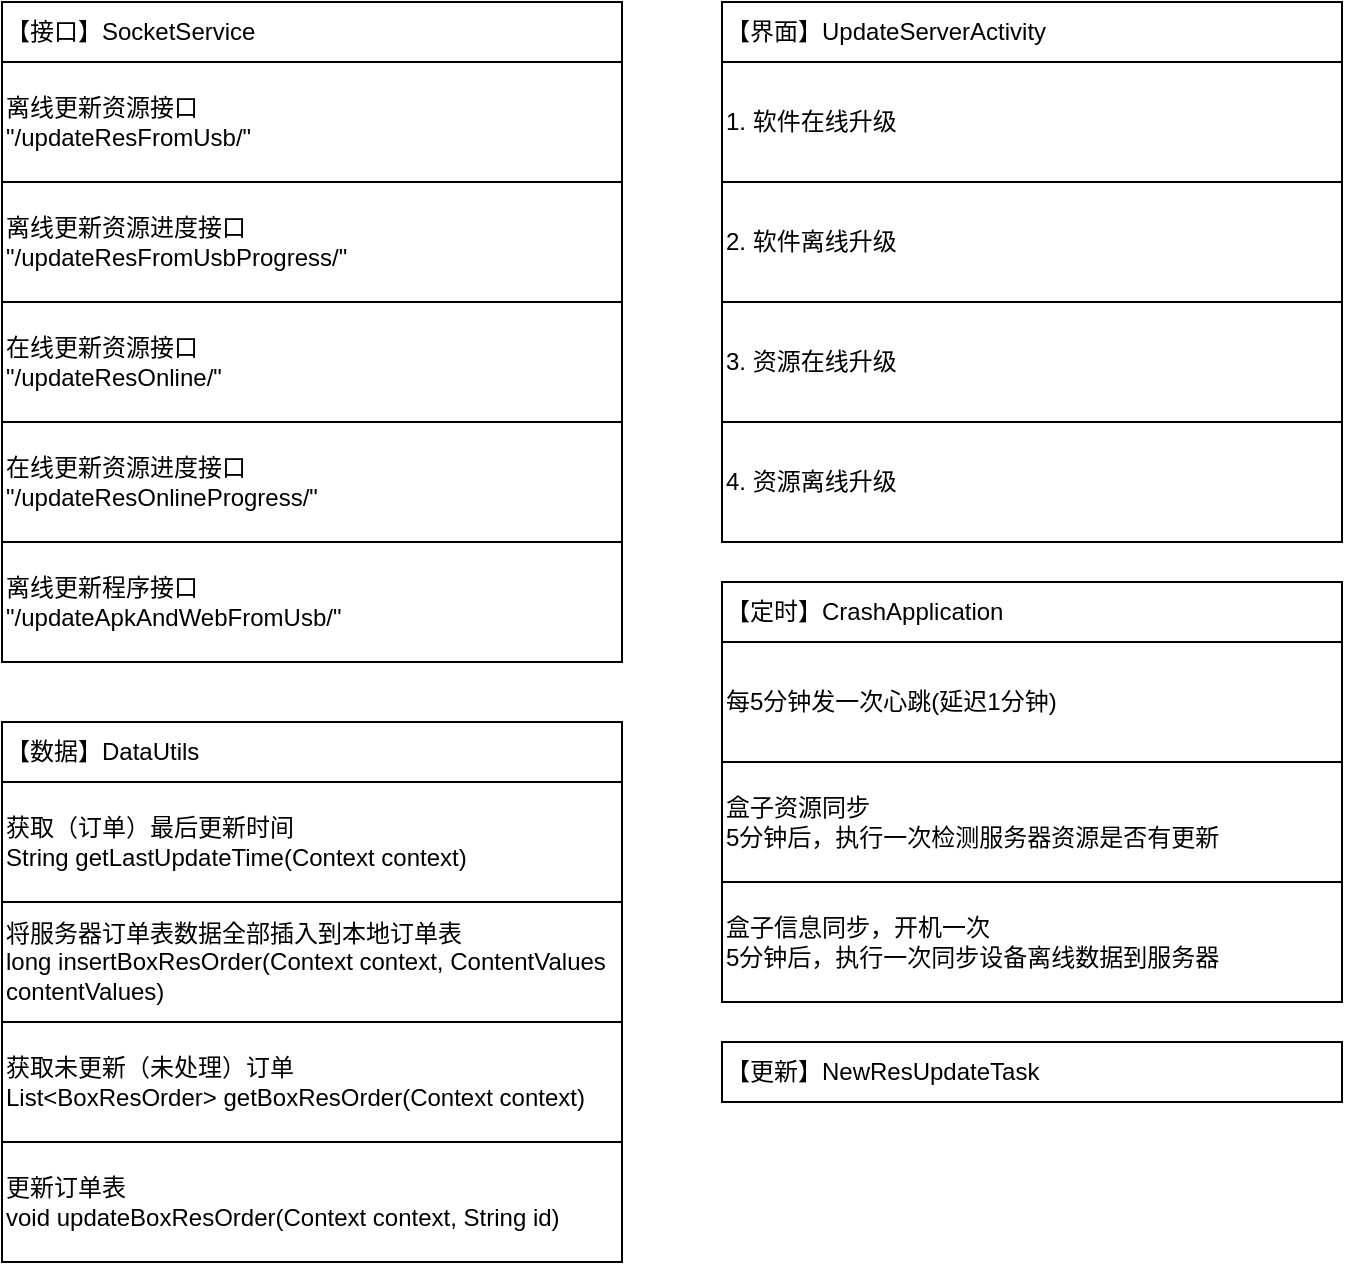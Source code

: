 <mxfile version="16.6.2" type="github">
  <diagram id="l3UoU12UBDZ79Bp-kKOp" name="Page-1">
    <mxGraphModel dx="1422" dy="762" grid="1" gridSize="10" guides="1" tooltips="1" connect="1" arrows="1" fold="1" page="1" pageScale="1" pageWidth="827" pageHeight="1169" math="0" shadow="0">
      <root>
        <mxCell id="0" />
        <mxCell id="1" parent="0" />
        <mxCell id="DFO-0ac6-ra-kcL9trr5-8" value="" style="group" vertex="1" connectable="0" parent="1">
          <mxGeometry x="20" y="10" width="310" height="330" as="geometry" />
        </mxCell>
        <mxCell id="DFO-0ac6-ra-kcL9trr5-2" value="【接口】SocketService" style="rounded=0;whiteSpace=wrap;html=1;align=left;" vertex="1" parent="DFO-0ac6-ra-kcL9trr5-8">
          <mxGeometry width="310" height="30" as="geometry" />
        </mxCell>
        <mxCell id="DFO-0ac6-ra-kcL9trr5-3" value="离线更新资源接口&lt;br&gt;&quot;/updateResFromUsb/&quot;" style="rounded=0;whiteSpace=wrap;html=1;align=left;" vertex="1" parent="DFO-0ac6-ra-kcL9trr5-8">
          <mxGeometry y="30" width="310" height="60" as="geometry" />
        </mxCell>
        <mxCell id="DFO-0ac6-ra-kcL9trr5-4" value="离线更新资源进度接口&lt;br&gt;&quot;/updateResFromUsbProgress/&quot;" style="rounded=0;whiteSpace=wrap;html=1;align=left;" vertex="1" parent="DFO-0ac6-ra-kcL9trr5-8">
          <mxGeometry y="90" width="310" height="60" as="geometry" />
        </mxCell>
        <mxCell id="DFO-0ac6-ra-kcL9trr5-5" value="在线更新资源接口&lt;br&gt;&quot;/updateResOnline/&quot;" style="rounded=0;whiteSpace=wrap;html=1;align=left;" vertex="1" parent="DFO-0ac6-ra-kcL9trr5-8">
          <mxGeometry y="150" width="310" height="60" as="geometry" />
        </mxCell>
        <mxCell id="DFO-0ac6-ra-kcL9trr5-6" value="在线更新资源进度接口&lt;br&gt;&quot;/updateResOnlineProgress/&quot;" style="rounded=0;whiteSpace=wrap;html=1;align=left;" vertex="1" parent="DFO-0ac6-ra-kcL9trr5-8">
          <mxGeometry y="210" width="310" height="60" as="geometry" />
        </mxCell>
        <mxCell id="DFO-0ac6-ra-kcL9trr5-7" value="离线更新程序接口&lt;br&gt;&quot;/updateApkAndWebFromUsb/&quot;" style="rounded=0;whiteSpace=wrap;html=1;align=left;" vertex="1" parent="DFO-0ac6-ra-kcL9trr5-8">
          <mxGeometry y="270" width="310" height="60" as="geometry" />
        </mxCell>
        <mxCell id="DFO-0ac6-ra-kcL9trr5-16" value="" style="group" vertex="1" connectable="0" parent="1">
          <mxGeometry x="20" y="370" width="310" height="270" as="geometry" />
        </mxCell>
        <mxCell id="DFO-0ac6-ra-kcL9trr5-9" value="【数据】DataUtils" style="rounded=0;whiteSpace=wrap;html=1;align=left;" vertex="1" parent="DFO-0ac6-ra-kcL9trr5-16">
          <mxGeometry width="310" height="30" as="geometry" />
        </mxCell>
        <mxCell id="DFO-0ac6-ra-kcL9trr5-10" value="获取（订单）最后更新时间&lt;br&gt;String getLastUpdateTime(Context context)" style="rounded=0;whiteSpace=wrap;html=1;align=left;" vertex="1" parent="DFO-0ac6-ra-kcL9trr5-16">
          <mxGeometry y="30" width="310" height="60" as="geometry" />
        </mxCell>
        <mxCell id="DFO-0ac6-ra-kcL9trr5-11" value="将服务器订单表数据全部插入到本地订单表&lt;br&gt;long insertBoxResOrder(Context context, ContentValues contentValues)" style="rounded=0;whiteSpace=wrap;html=1;align=left;" vertex="1" parent="DFO-0ac6-ra-kcL9trr5-16">
          <mxGeometry y="90" width="310" height="60" as="geometry" />
        </mxCell>
        <mxCell id="DFO-0ac6-ra-kcL9trr5-12" value="获取未更新（未处理）订单&lt;br&gt;List&amp;lt;BoxResOrder&amp;gt; getBoxResOrder(Context context)" style="rounded=0;whiteSpace=wrap;html=1;align=left;" vertex="1" parent="DFO-0ac6-ra-kcL9trr5-16">
          <mxGeometry y="150" width="310" height="60" as="geometry" />
        </mxCell>
        <mxCell id="DFO-0ac6-ra-kcL9trr5-13" value="更新订单表&lt;br&gt;void updateBoxResOrder(Context context, String id)" style="rounded=0;whiteSpace=wrap;html=1;align=left;" vertex="1" parent="DFO-0ac6-ra-kcL9trr5-16">
          <mxGeometry y="210" width="310" height="60" as="geometry" />
        </mxCell>
        <mxCell id="DFO-0ac6-ra-kcL9trr5-20" value="" style="group" vertex="1" connectable="0" parent="1">
          <mxGeometry x="380" y="10" width="310" height="270" as="geometry" />
        </mxCell>
        <mxCell id="DFO-0ac6-ra-kcL9trr5-14" value="【界面】UpdateServerActivity" style="rounded=0;whiteSpace=wrap;html=1;align=left;" vertex="1" parent="DFO-0ac6-ra-kcL9trr5-20">
          <mxGeometry width="310" height="30" as="geometry" />
        </mxCell>
        <mxCell id="DFO-0ac6-ra-kcL9trr5-15" value="1. 软件在线升级" style="rounded=0;whiteSpace=wrap;html=1;align=left;" vertex="1" parent="DFO-0ac6-ra-kcL9trr5-20">
          <mxGeometry y="30" width="310" height="60" as="geometry" />
        </mxCell>
        <mxCell id="DFO-0ac6-ra-kcL9trr5-17" value="2. 软件离线升级" style="rounded=0;whiteSpace=wrap;html=1;align=left;" vertex="1" parent="DFO-0ac6-ra-kcL9trr5-20">
          <mxGeometry y="90" width="310" height="60" as="geometry" />
        </mxCell>
        <mxCell id="DFO-0ac6-ra-kcL9trr5-18" value="3. 资源在线升级" style="rounded=0;whiteSpace=wrap;html=1;align=left;" vertex="1" parent="DFO-0ac6-ra-kcL9trr5-20">
          <mxGeometry y="150" width="310" height="60" as="geometry" />
        </mxCell>
        <mxCell id="DFO-0ac6-ra-kcL9trr5-19" value="4. 资源离线升级" style="rounded=0;whiteSpace=wrap;html=1;align=left;" vertex="1" parent="DFO-0ac6-ra-kcL9trr5-20">
          <mxGeometry y="210" width="310" height="60" as="geometry" />
        </mxCell>
        <mxCell id="DFO-0ac6-ra-kcL9trr5-31" value="" style="group" vertex="1" connectable="0" parent="1">
          <mxGeometry x="380" y="300" width="310" height="210" as="geometry" />
        </mxCell>
        <mxCell id="DFO-0ac6-ra-kcL9trr5-21" value="【定时】CrashApplication&lt;span style=&quot;font-size: 0px ; font-family: monospace ; color: rgba(0 , 0 , 0 , 0)&quot;&gt;xGraphModel%3E%3Croot%3E%3CmxCell%20id%3D%220%22%2F%3E%3CmxCell%20id%3D%221%22%20parent%3D%220%22%2F%3E%3CmxCell%20id%3D%222%22%20value%3D%22%E3%80%90%E7%95%8C%E9%9D%A2%E3%80%91UpdateServerActivity%22%20style%3D%22rounded%3D0%3BwhiteSpace%3Dwrap%3Bhtml%3D1%3Balign%3Dleft%3B%22%20vertex%3D%221%22%20parent%3D%221%22%3E%3CmxGeometry%20x%3D%22380%22%20y%3D%2210%22%20width%3D%22310%22%20height%3D%2230%22%20as%3D%22geometry%22%2F%3E%3C%2FmxCell%3E%3C%2Froot%3E%3C%2FmxGraphModel%3E&lt;/span&gt;&lt;font color=&quot;rgba(0, 0, 0, 0)&quot; face=&quot;monospace&quot;&gt;&lt;span style=&quot;font-size: 0px&quot;&gt;CrashApplication&lt;/span&gt;&lt;/font&gt;" style="rounded=0;whiteSpace=wrap;html=1;align=left;" vertex="1" parent="DFO-0ac6-ra-kcL9trr5-31">
          <mxGeometry width="310" height="30" as="geometry" />
        </mxCell>
        <mxCell id="DFO-0ac6-ra-kcL9trr5-28" value="每5分钟发一次心跳(延迟1分钟)" style="rounded=0;whiteSpace=wrap;html=1;align=left;" vertex="1" parent="DFO-0ac6-ra-kcL9trr5-31">
          <mxGeometry y="30" width="310" height="60" as="geometry" />
        </mxCell>
        <mxCell id="DFO-0ac6-ra-kcL9trr5-29" value="盒子资源同步&lt;br&gt;5分钟后，执行一次检测服务器资源是否有更新" style="rounded=0;whiteSpace=wrap;html=1;align=left;" vertex="1" parent="DFO-0ac6-ra-kcL9trr5-31">
          <mxGeometry y="90" width="310" height="60" as="geometry" />
        </mxCell>
        <mxCell id="DFO-0ac6-ra-kcL9trr5-30" value="盒子信息同步，开机一次&lt;br&gt;5分钟后，执行一次同步设备离线数据到服务器" style="rounded=0;whiteSpace=wrap;html=1;align=left;" vertex="1" parent="DFO-0ac6-ra-kcL9trr5-31">
          <mxGeometry y="150" width="310" height="60" as="geometry" />
        </mxCell>
        <mxCell id="DFO-0ac6-ra-kcL9trr5-32" value="【更新】NewResUpdateTask" style="rounded=0;whiteSpace=wrap;html=1;align=left;" vertex="1" parent="1">
          <mxGeometry x="380" y="530" width="310" height="30" as="geometry" />
        </mxCell>
      </root>
    </mxGraphModel>
  </diagram>
</mxfile>
